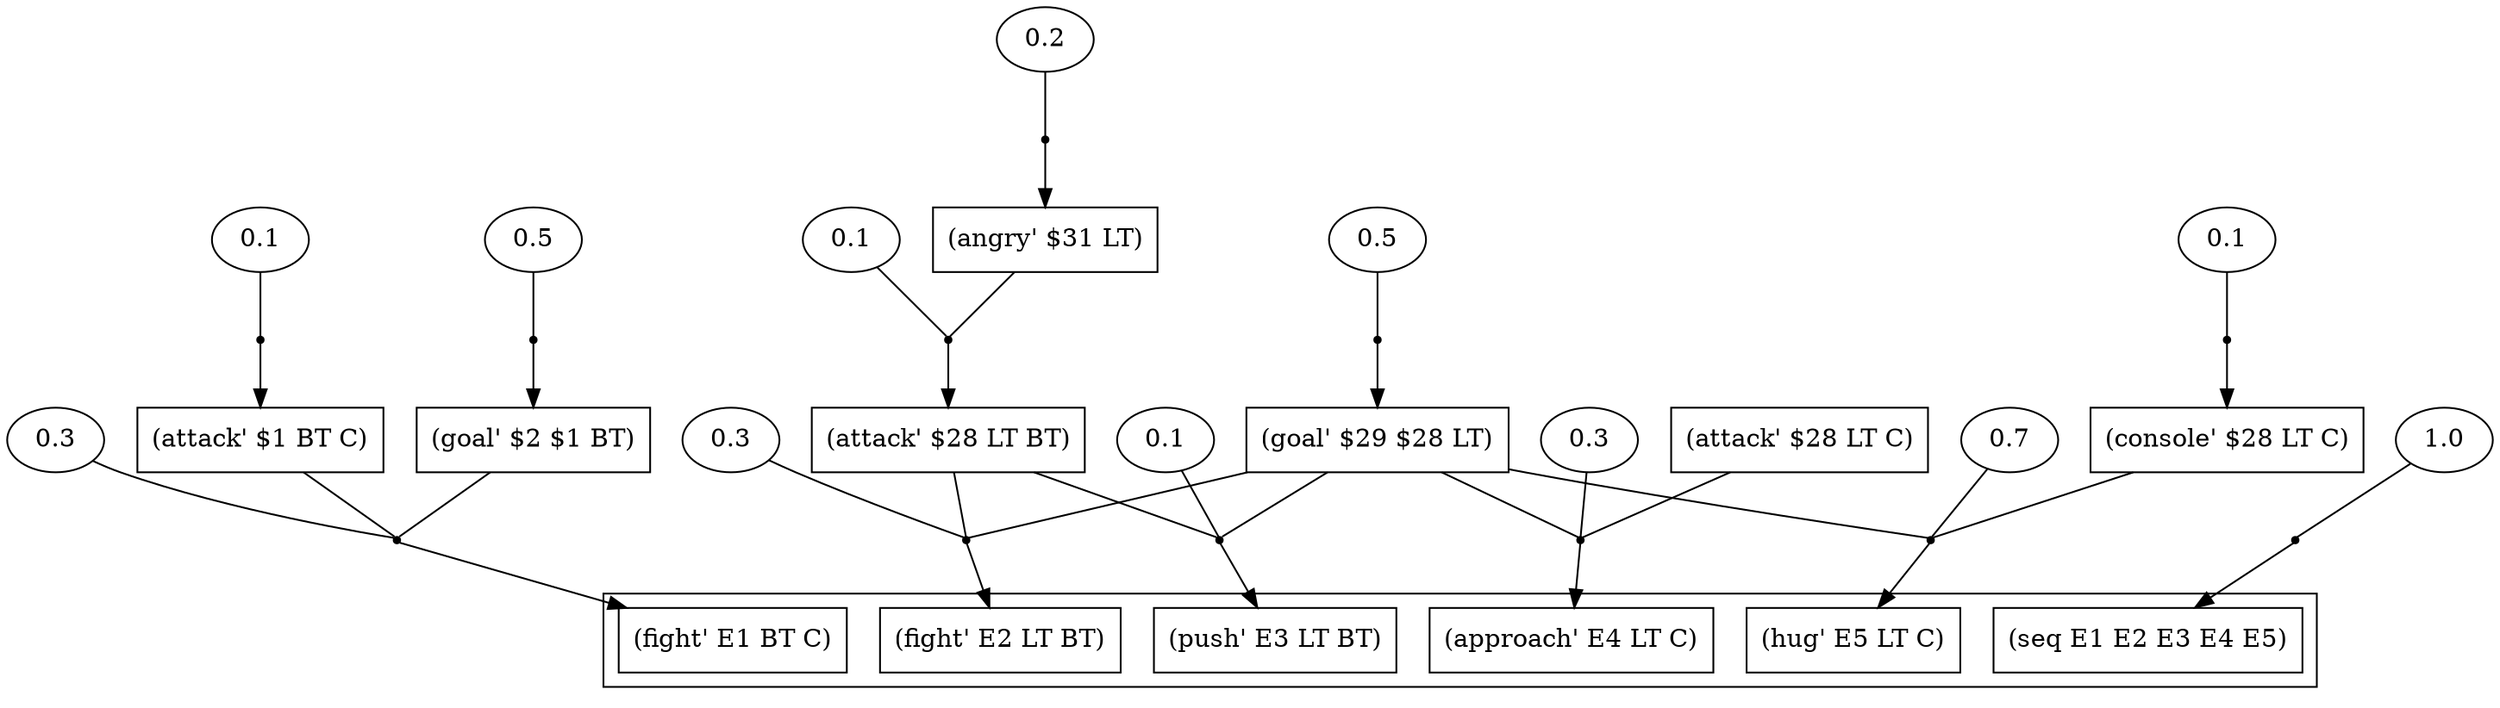 digraph proof {
 graph [rankdir="TB"]
  e0 [label="0.3"];
  e1 [label="0.1"];
  e2 [label="0.5"];
  e3 [label="0.3"];
  e4 [label="0.1"];
  e5 [label="0.5"];
  e6 [label="0.2"];
  e7 [label="0.1"];
  e8 [label="0.3"];
  e9 [label="0.7"];
  e10 [label="0.1"];
  e11 [label="1.0"];
  i0 [shape=box label="(attack' $1 BT C)"];
  i1 [shape=box label="(goal' $2 $1 BT)"];
  i2 [shape=box label="(attack' $28 LT BT)"];
  i3 [shape=box label="(goal' $29 $28 LT)"];
  i4 [shape=box label="(angry' $31 LT)"];
  i5 [shape=box label="(attack' $28 LT C)"];
  i6 [shape=box label="(console' $28 LT C)"];
  r0 [shape=point];
  r0 -> o0
  i0 -> r0 [arrowhead=none]
  i1 -> r0 [arrowhead=none]
  e0 -> r0 [arrowhead=none]
  r1 [shape=point];
  r1 -> i0
  e1 -> r1 [arrowhead=none]
  r2 [shape=point];
  r2 -> i1
  e2 -> r2 [arrowhead=none]
  r3 [shape=point];
  r3 -> o1
  i2 -> r3 [arrowhead=none]
  i3 -> r3 [arrowhead=none]
  e3 -> r3 [arrowhead=none]
  r4 [shape=point];
  r4 -> i2
  i4 -> r4 [arrowhead=none]
  e4 -> r4 [arrowhead=none]
  r5 [shape=point];
  r5 -> i3
  e5 -> r5 [arrowhead=none]
  r6 [shape=point];
  r6 -> i4
  e6 -> r6 [arrowhead=none]
  r7 [shape=point];
  r7 -> o2
  i3 -> r7 [arrowhead=none]
  i2 -> r7 [arrowhead=none]
  e7 -> r7 [arrowhead=none]
  r8 [shape=point];
  r8 -> o3
  i3 -> r8 [arrowhead=none]
  i5 -> r8 [arrowhead=none]
  e8 -> r8 [arrowhead=none]
  r9 [shape=point];
  r9 -> o4
  i6 -> r9 [arrowhead=none]
  i3 -> r9 [arrowhead=none]
  e9 -> r9 [arrowhead=none]
  r10 [shape=point];
  r10 -> i6
  e10 -> r10 [arrowhead=none]
  r11 [shape=point];
  r11 -> o5
  e11 -> r11 [arrowhead=none]
 subgraph cluster {  o0 [shape=box label="(fight' E1 BT C)"];
  o1 [shape=box label="(fight' E2 LT BT)"];
  o2 [shape=box label="(push' E3 LT BT)"];
  o3 [shape=box label="(approach' E4 LT C)"];
  o4 [shape=box label="(hug' E5 LT C)"];
  o5 [shape=box label="(seq E1 E2 E3 E4 E5)"];
 }
}


